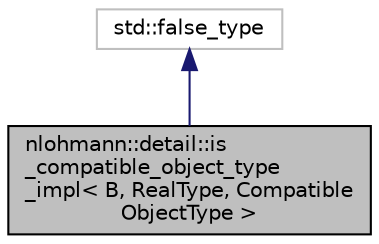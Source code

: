 digraph "nlohmann::detail::is_compatible_object_type_impl&lt; B, RealType, CompatibleObjectType &gt;"
{
 // LATEX_PDF_SIZE
  edge [fontname="Helvetica",fontsize="10",labelfontname="Helvetica",labelfontsize="10"];
  node [fontname="Helvetica",fontsize="10",shape=record];
  Node0 [label="nlohmann::detail::is\l_compatible_object_type\l_impl\< B, RealType, Compatible\lObjectType \>",height=0.2,width=0.4,color="black", fillcolor="grey75", style="filled", fontcolor="black",tooltip=" "];
  Node1 -> Node0 [dir="back",color="midnightblue",fontsize="10",style="solid",fontname="Helvetica"];
  Node1 [label="std::false_type",height=0.2,width=0.4,color="grey75", fillcolor="white", style="filled",tooltip=" "];
}
